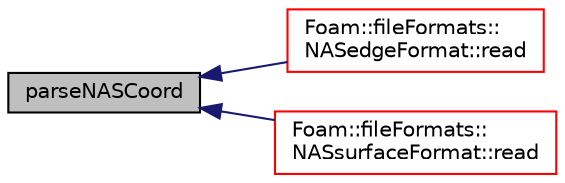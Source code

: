 digraph "parseNASCoord"
{
  bgcolor="transparent";
  edge [fontname="Helvetica",fontsize="10",labelfontname="Helvetica",labelfontsize="10"];
  node [fontname="Helvetica",fontsize="10",shape=record];
  rankdir="LR";
  Node1 [label="parseNASCoord",height=0.2,width=0.4,color="black", fillcolor="grey75", style="filled", fontcolor="black"];
  Node1 -> Node2 [dir="back",color="midnightblue",fontsize="10",style="solid",fontname="Helvetica"];
  Node2 [label="Foam::fileFormats::\lNASedgeFormat::read",height=0.2,width=0.4,color="red",URL="$a01604.html#a464ebd67acbdff0014d4dae69e3ec4be",tooltip="Read from a file. "];
  Node1 -> Node3 [dir="back",color="midnightblue",fontsize="10",style="solid",fontname="Helvetica"];
  Node3 [label="Foam::fileFormats::\lNASsurfaceFormat::read",height=0.2,width=0.4,color="red",URL="$a01605.html#a464ebd67acbdff0014d4dae69e3ec4be",tooltip="Read from a file. "];
}
